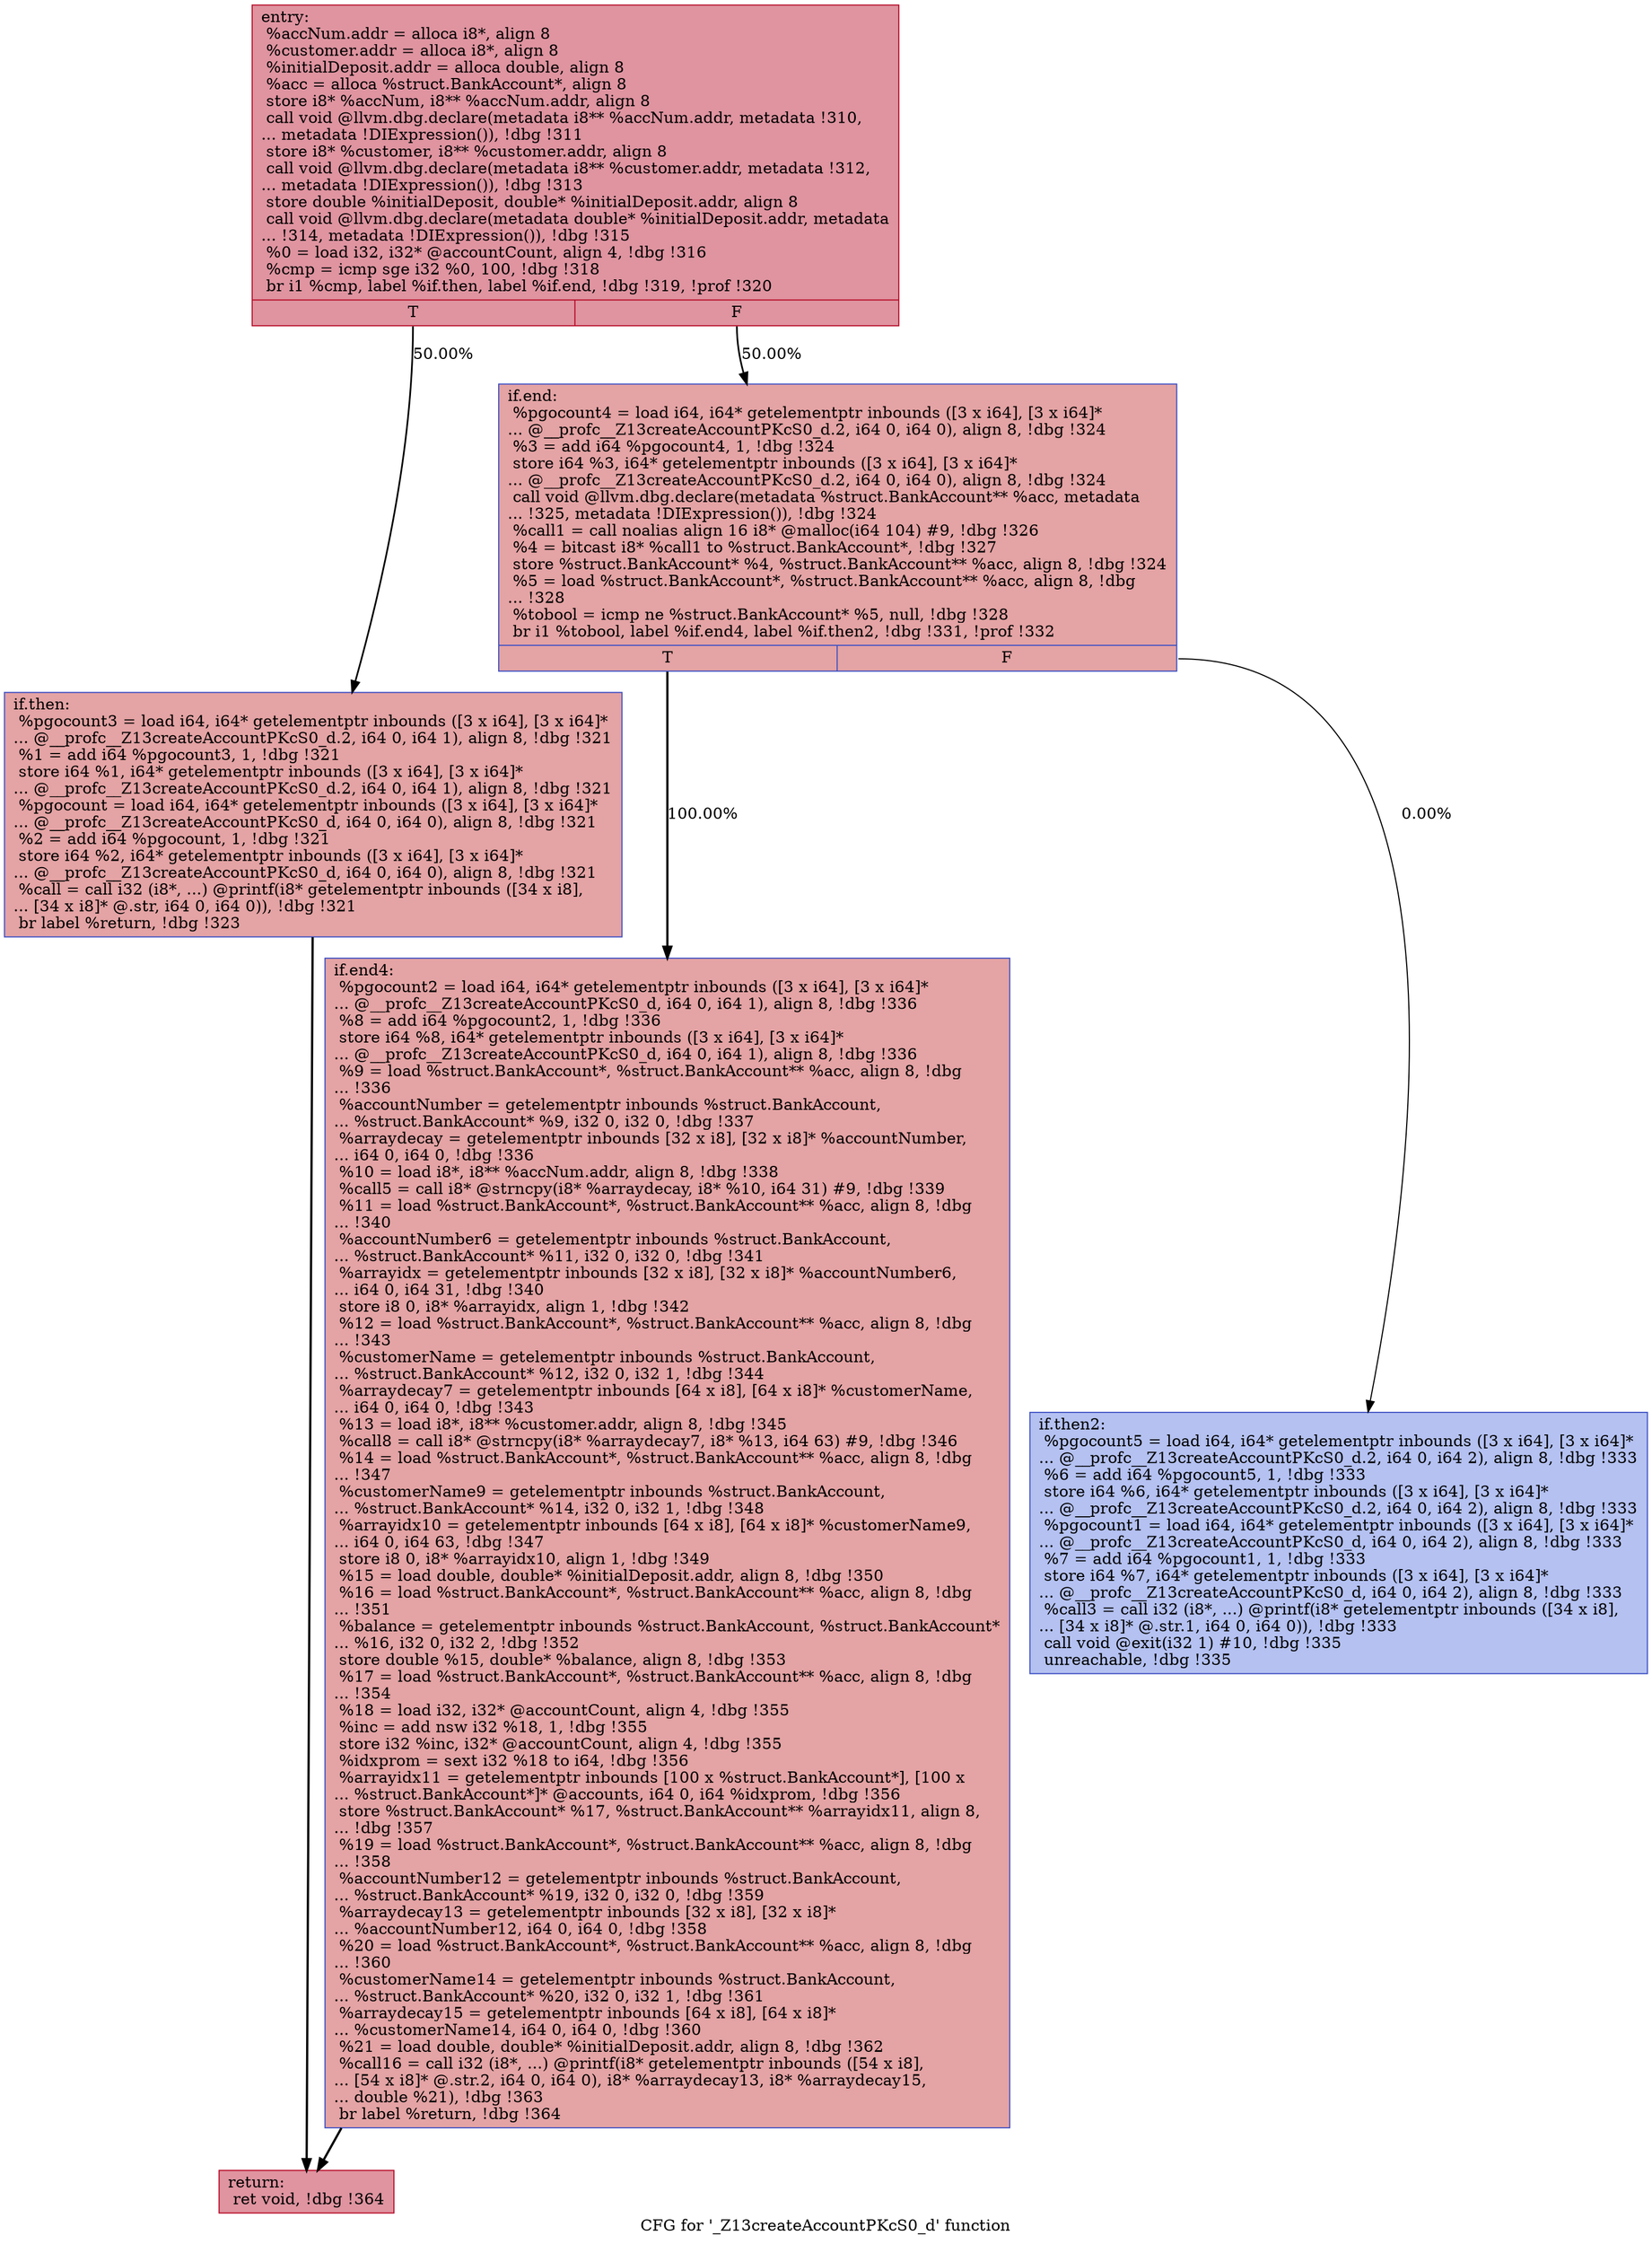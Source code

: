 digraph "CFG for '_Z13createAccountPKcS0_d' function" {
	label="CFG for '_Z13createAccountPKcS0_d' function";

	Node0x5588c5a52930 [shape=record,color="#b70d28ff", style=filled, fillcolor="#b70d2870",label="{entry:\l  %accNum.addr = alloca i8*, align 8\l  %customer.addr = alloca i8*, align 8\l  %initialDeposit.addr = alloca double, align 8\l  %acc = alloca %struct.BankAccount*, align 8\l  store i8* %accNum, i8** %accNum.addr, align 8\l  call void @llvm.dbg.declare(metadata i8** %accNum.addr, metadata !310,\l... metadata !DIExpression()), !dbg !311\l  store i8* %customer, i8** %customer.addr, align 8\l  call void @llvm.dbg.declare(metadata i8** %customer.addr, metadata !312,\l... metadata !DIExpression()), !dbg !313\l  store double %initialDeposit, double* %initialDeposit.addr, align 8\l  call void @llvm.dbg.declare(metadata double* %initialDeposit.addr, metadata\l... !314, metadata !DIExpression()), !dbg !315\l  %0 = load i32, i32* @accountCount, align 4, !dbg !316\l  %cmp = icmp sge i32 %0, 100, !dbg !318\l  br i1 %cmp, label %if.then, label %if.end, !dbg !319, !prof !320\l|{<s0>T|<s1>F}}"];
	Node0x5588c5a52930:s0 -> Node0x5588c5a6da60[label="50.00%" penwidth=1.50];
	Node0x5588c5a52930:s1 -> Node0x5588c5a6dab0[label="50.00%" penwidth=1.50];
	Node0x5588c5a6da60 [shape=record,color="#3d50c3ff", style=filled, fillcolor="#c32e3170",label="{if.then:                                          \l  %pgocount3 = load i64, i64* getelementptr inbounds ([3 x i64], [3 x i64]*\l... @__profc__Z13createAccountPKcS0_d.2, i64 0, i64 1), align 8, !dbg !321\l  %1 = add i64 %pgocount3, 1, !dbg !321\l  store i64 %1, i64* getelementptr inbounds ([3 x i64], [3 x i64]*\l... @__profc__Z13createAccountPKcS0_d.2, i64 0, i64 1), align 8, !dbg !321\l  %pgocount = load i64, i64* getelementptr inbounds ([3 x i64], [3 x i64]*\l... @__profc__Z13createAccountPKcS0_d, i64 0, i64 0), align 8, !dbg !321\l  %2 = add i64 %pgocount, 1, !dbg !321\l  store i64 %2, i64* getelementptr inbounds ([3 x i64], [3 x i64]*\l... @__profc__Z13createAccountPKcS0_d, i64 0, i64 0), align 8, !dbg !321\l  %call = call i32 (i8*, ...) @printf(i8* getelementptr inbounds ([34 x i8],\l... [34 x i8]* @.str, i64 0, i64 0)), !dbg !321\l  br label %return, !dbg !323\l}"];
	Node0x5588c5a6da60 -> Node0x5588c5a6dba0[penwidth=2];
	Node0x5588c5a6dab0 [shape=record,color="#3d50c3ff", style=filled, fillcolor="#c32e3170",label="{if.end:                                           \l  %pgocount4 = load i64, i64* getelementptr inbounds ([3 x i64], [3 x i64]*\l... @__profc__Z13createAccountPKcS0_d.2, i64 0, i64 0), align 8, !dbg !324\l  %3 = add i64 %pgocount4, 1, !dbg !324\l  store i64 %3, i64* getelementptr inbounds ([3 x i64], [3 x i64]*\l... @__profc__Z13createAccountPKcS0_d.2, i64 0, i64 0), align 8, !dbg !324\l  call void @llvm.dbg.declare(metadata %struct.BankAccount** %acc, metadata\l... !325, metadata !DIExpression()), !dbg !324\l  %call1 = call noalias align 16 i8* @malloc(i64 104) #9, !dbg !326\l  %4 = bitcast i8* %call1 to %struct.BankAccount*, !dbg !327\l  store %struct.BankAccount* %4, %struct.BankAccount** %acc, align 8, !dbg !324\l  %5 = load %struct.BankAccount*, %struct.BankAccount** %acc, align 8, !dbg\l... !328\l  %tobool = icmp ne %struct.BankAccount* %5, null, !dbg !328\l  br i1 %tobool, label %if.end4, label %if.then2, !dbg !331, !prof !332\l|{<s0>T|<s1>F}}"];
	Node0x5588c5a6dab0:s0 -> Node0x5588c5a6db50[label="100.00%" penwidth=2.00];
	Node0x5588c5a6dab0:s1 -> Node0x5588c5a6db00[label="0.00%" penwidth=1.00];
	Node0x5588c5a6db00 [shape=record,color="#3d50c3ff", style=filled, fillcolor="#5572df70",label="{if.then2:                                         \l  %pgocount5 = load i64, i64* getelementptr inbounds ([3 x i64], [3 x i64]*\l... @__profc__Z13createAccountPKcS0_d.2, i64 0, i64 2), align 8, !dbg !333\l  %6 = add i64 %pgocount5, 1, !dbg !333\l  store i64 %6, i64* getelementptr inbounds ([3 x i64], [3 x i64]*\l... @__profc__Z13createAccountPKcS0_d.2, i64 0, i64 2), align 8, !dbg !333\l  %pgocount1 = load i64, i64* getelementptr inbounds ([3 x i64], [3 x i64]*\l... @__profc__Z13createAccountPKcS0_d, i64 0, i64 2), align 8, !dbg !333\l  %7 = add i64 %pgocount1, 1, !dbg !333\l  store i64 %7, i64* getelementptr inbounds ([3 x i64], [3 x i64]*\l... @__profc__Z13createAccountPKcS0_d, i64 0, i64 2), align 8, !dbg !333\l  %call3 = call i32 (i8*, ...) @printf(i8* getelementptr inbounds ([34 x i8],\l... [34 x i8]* @.str.1, i64 0, i64 0)), !dbg !333\l  call void @exit(i32 1) #10, !dbg !335\l  unreachable, !dbg !335\l}"];
	Node0x5588c5a6db50 [shape=record,color="#3d50c3ff", style=filled, fillcolor="#c32e3170",label="{if.end4:                                          \l  %pgocount2 = load i64, i64* getelementptr inbounds ([3 x i64], [3 x i64]*\l... @__profc__Z13createAccountPKcS0_d, i64 0, i64 1), align 8, !dbg !336\l  %8 = add i64 %pgocount2, 1, !dbg !336\l  store i64 %8, i64* getelementptr inbounds ([3 x i64], [3 x i64]*\l... @__profc__Z13createAccountPKcS0_d, i64 0, i64 1), align 8, !dbg !336\l  %9 = load %struct.BankAccount*, %struct.BankAccount** %acc, align 8, !dbg\l... !336\l  %accountNumber = getelementptr inbounds %struct.BankAccount,\l... %struct.BankAccount* %9, i32 0, i32 0, !dbg !337\l  %arraydecay = getelementptr inbounds [32 x i8], [32 x i8]* %accountNumber,\l... i64 0, i64 0, !dbg !336\l  %10 = load i8*, i8** %accNum.addr, align 8, !dbg !338\l  %call5 = call i8* @strncpy(i8* %arraydecay, i8* %10, i64 31) #9, !dbg !339\l  %11 = load %struct.BankAccount*, %struct.BankAccount** %acc, align 8, !dbg\l... !340\l  %accountNumber6 = getelementptr inbounds %struct.BankAccount,\l... %struct.BankAccount* %11, i32 0, i32 0, !dbg !341\l  %arrayidx = getelementptr inbounds [32 x i8], [32 x i8]* %accountNumber6,\l... i64 0, i64 31, !dbg !340\l  store i8 0, i8* %arrayidx, align 1, !dbg !342\l  %12 = load %struct.BankAccount*, %struct.BankAccount** %acc, align 8, !dbg\l... !343\l  %customerName = getelementptr inbounds %struct.BankAccount,\l... %struct.BankAccount* %12, i32 0, i32 1, !dbg !344\l  %arraydecay7 = getelementptr inbounds [64 x i8], [64 x i8]* %customerName,\l... i64 0, i64 0, !dbg !343\l  %13 = load i8*, i8** %customer.addr, align 8, !dbg !345\l  %call8 = call i8* @strncpy(i8* %arraydecay7, i8* %13, i64 63) #9, !dbg !346\l  %14 = load %struct.BankAccount*, %struct.BankAccount** %acc, align 8, !dbg\l... !347\l  %customerName9 = getelementptr inbounds %struct.BankAccount,\l... %struct.BankAccount* %14, i32 0, i32 1, !dbg !348\l  %arrayidx10 = getelementptr inbounds [64 x i8], [64 x i8]* %customerName9,\l... i64 0, i64 63, !dbg !347\l  store i8 0, i8* %arrayidx10, align 1, !dbg !349\l  %15 = load double, double* %initialDeposit.addr, align 8, !dbg !350\l  %16 = load %struct.BankAccount*, %struct.BankAccount** %acc, align 8, !dbg\l... !351\l  %balance = getelementptr inbounds %struct.BankAccount, %struct.BankAccount*\l... %16, i32 0, i32 2, !dbg !352\l  store double %15, double* %balance, align 8, !dbg !353\l  %17 = load %struct.BankAccount*, %struct.BankAccount** %acc, align 8, !dbg\l... !354\l  %18 = load i32, i32* @accountCount, align 4, !dbg !355\l  %inc = add nsw i32 %18, 1, !dbg !355\l  store i32 %inc, i32* @accountCount, align 4, !dbg !355\l  %idxprom = sext i32 %18 to i64, !dbg !356\l  %arrayidx11 = getelementptr inbounds [100 x %struct.BankAccount*], [100 x\l... %struct.BankAccount*]* @accounts, i64 0, i64 %idxprom, !dbg !356\l  store %struct.BankAccount* %17, %struct.BankAccount** %arrayidx11, align 8,\l... !dbg !357\l  %19 = load %struct.BankAccount*, %struct.BankAccount** %acc, align 8, !dbg\l... !358\l  %accountNumber12 = getelementptr inbounds %struct.BankAccount,\l... %struct.BankAccount* %19, i32 0, i32 0, !dbg !359\l  %arraydecay13 = getelementptr inbounds [32 x i8], [32 x i8]*\l... %accountNumber12, i64 0, i64 0, !dbg !358\l  %20 = load %struct.BankAccount*, %struct.BankAccount** %acc, align 8, !dbg\l... !360\l  %customerName14 = getelementptr inbounds %struct.BankAccount,\l... %struct.BankAccount* %20, i32 0, i32 1, !dbg !361\l  %arraydecay15 = getelementptr inbounds [64 x i8], [64 x i8]*\l... %customerName14, i64 0, i64 0, !dbg !360\l  %21 = load double, double* %initialDeposit.addr, align 8, !dbg !362\l  %call16 = call i32 (i8*, ...) @printf(i8* getelementptr inbounds ([54 x i8],\l... [54 x i8]* @.str.2, i64 0, i64 0), i8* %arraydecay13, i8* %arraydecay15,\l... double %21), !dbg !363\l  br label %return, !dbg !364\l}"];
	Node0x5588c5a6db50 -> Node0x5588c5a6dba0[penwidth=2];
	Node0x5588c5a6dba0 [shape=record,color="#b70d28ff", style=filled, fillcolor="#b70d2870",label="{return:                                           \l  ret void, !dbg !364\l}"];
}
